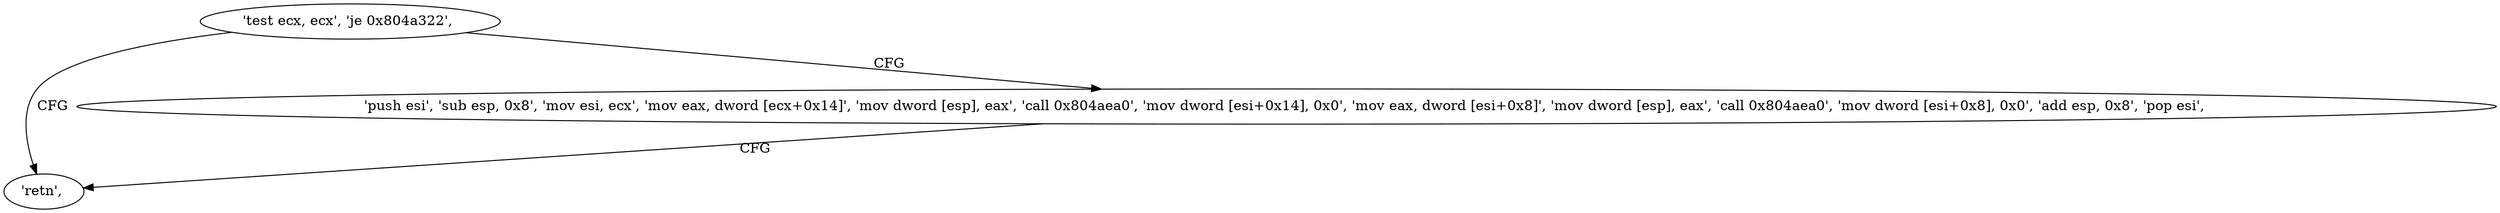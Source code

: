 digraph "func" {
"134521584" [label = "'test ecx, ecx', 'je 0x804a322', " ]
"134521634" [label = "'retn', " ]
"134521588" [label = "'push esi', 'sub esp, 0x8', 'mov esi, ecx', 'mov eax, dword [ecx+0x14]', 'mov dword [esp], eax', 'call 0x804aea0', 'mov dword [esi+0x14], 0x0', 'mov eax, dword [esi+0x8]', 'mov dword [esp], eax', 'call 0x804aea0', 'mov dword [esi+0x8], 0x0', 'add esp, 0x8', 'pop esi', " ]
"134521584" -> "134521634" [ label = "CFG" ]
"134521584" -> "134521588" [ label = "CFG" ]
"134521588" -> "134521634" [ label = "CFG" ]
}

